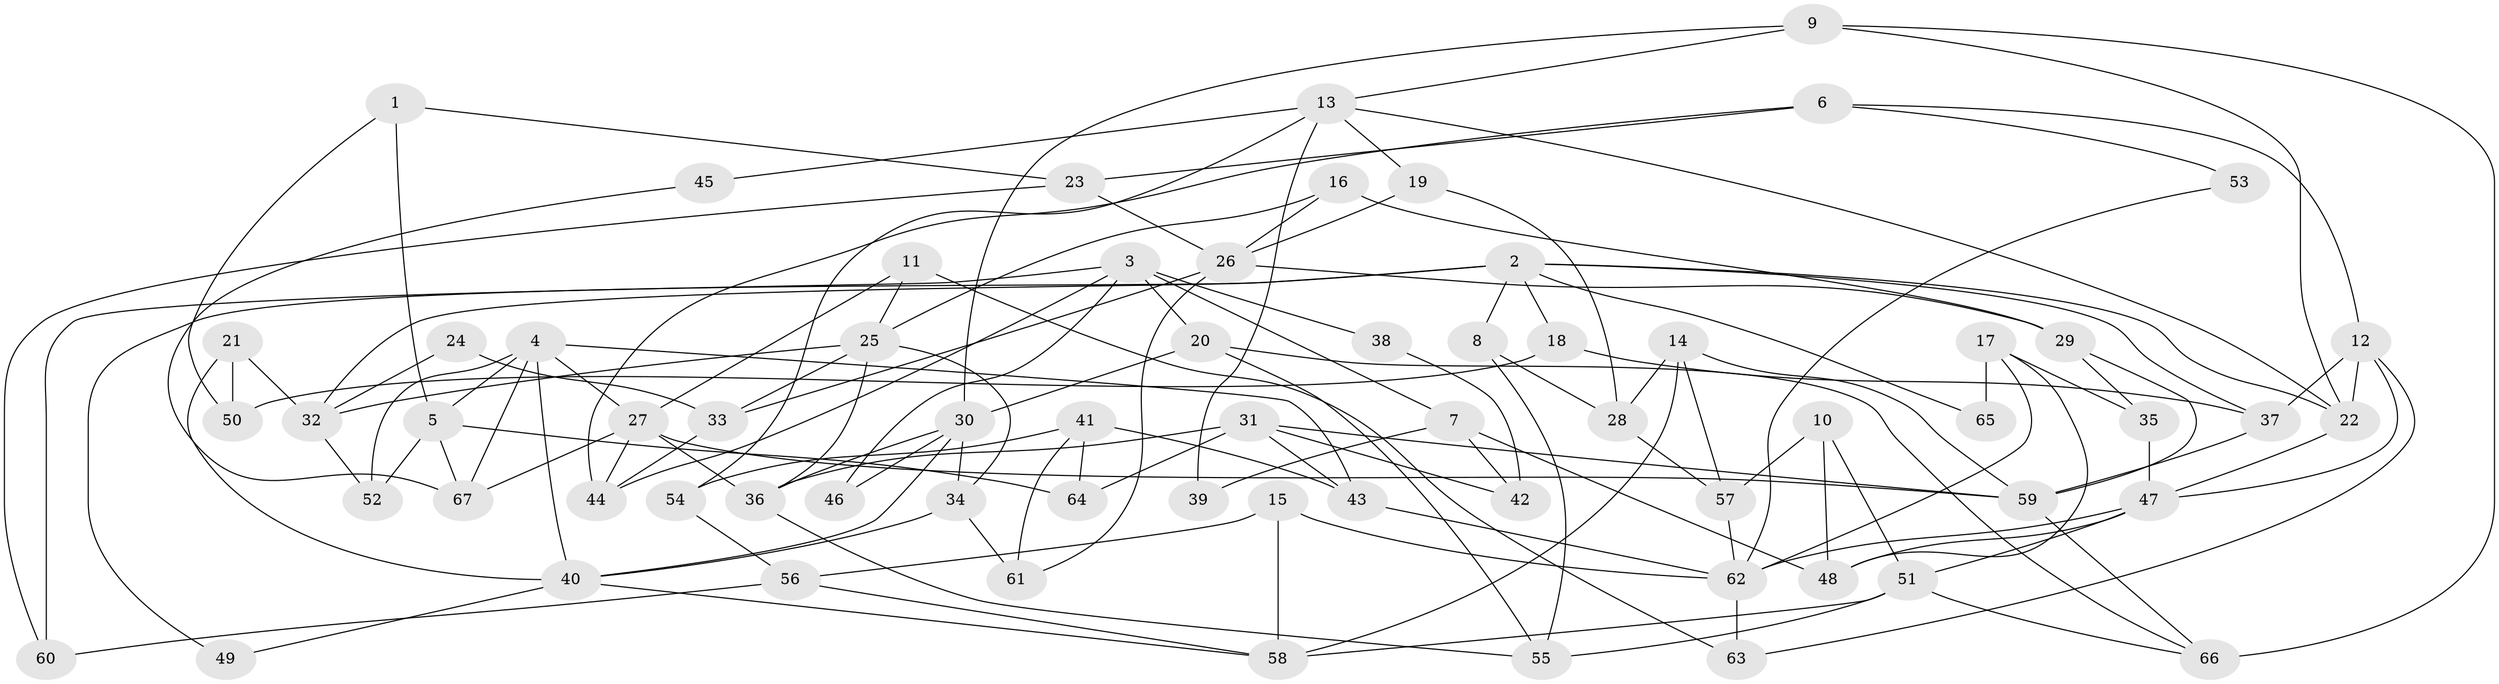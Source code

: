 // coarse degree distribution, {5: 0.23076923076923078, 7: 0.1794871794871795, 6: 0.20512820512820512, 8: 0.05128205128205128, 3: 0.05128205128205128, 4: 0.1282051282051282, 2: 0.15384615384615385}
// Generated by graph-tools (version 1.1) at 2025/52/02/27/25 19:52:02]
// undirected, 67 vertices, 134 edges
graph export_dot {
graph [start="1"]
  node [color=gray90,style=filled];
  1;
  2;
  3;
  4;
  5;
  6;
  7;
  8;
  9;
  10;
  11;
  12;
  13;
  14;
  15;
  16;
  17;
  18;
  19;
  20;
  21;
  22;
  23;
  24;
  25;
  26;
  27;
  28;
  29;
  30;
  31;
  32;
  33;
  34;
  35;
  36;
  37;
  38;
  39;
  40;
  41;
  42;
  43;
  44;
  45;
  46;
  47;
  48;
  49;
  50;
  51;
  52;
  53;
  54;
  55;
  56;
  57;
  58;
  59;
  60;
  61;
  62;
  63;
  64;
  65;
  66;
  67;
  1 -- 5;
  1 -- 50;
  1 -- 23;
  2 -- 22;
  2 -- 8;
  2 -- 18;
  2 -- 32;
  2 -- 37;
  2 -- 49;
  2 -- 65;
  3 -- 60;
  3 -- 20;
  3 -- 7;
  3 -- 38;
  3 -- 44;
  3 -- 46;
  4 -- 43;
  4 -- 52;
  4 -- 5;
  4 -- 27;
  4 -- 40;
  4 -- 67;
  5 -- 67;
  5 -- 52;
  5 -- 64;
  6 -- 12;
  6 -- 23;
  6 -- 44;
  6 -- 53;
  7 -- 48;
  7 -- 39;
  7 -- 42;
  8 -- 28;
  8 -- 55;
  9 -- 22;
  9 -- 30;
  9 -- 13;
  9 -- 66;
  10 -- 51;
  10 -- 48;
  10 -- 57;
  11 -- 25;
  11 -- 27;
  11 -- 63;
  12 -- 47;
  12 -- 37;
  12 -- 22;
  12 -- 63;
  13 -- 54;
  13 -- 19;
  13 -- 22;
  13 -- 39;
  13 -- 45;
  14 -- 57;
  14 -- 59;
  14 -- 28;
  14 -- 58;
  15 -- 62;
  15 -- 58;
  15 -- 56;
  16 -- 29;
  16 -- 25;
  16 -- 26;
  17 -- 35;
  17 -- 62;
  17 -- 48;
  17 -- 65;
  18 -- 37;
  18 -- 50;
  19 -- 26;
  19 -- 28;
  20 -- 55;
  20 -- 66;
  20 -- 30;
  21 -- 40;
  21 -- 32;
  21 -- 50;
  22 -- 47;
  23 -- 26;
  23 -- 60;
  24 -- 32;
  24 -- 33;
  25 -- 34;
  25 -- 36;
  25 -- 32;
  25 -- 33;
  26 -- 33;
  26 -- 29;
  26 -- 61;
  27 -- 44;
  27 -- 36;
  27 -- 59;
  27 -- 67;
  28 -- 57;
  29 -- 59;
  29 -- 35;
  30 -- 40;
  30 -- 34;
  30 -- 36;
  30 -- 46;
  31 -- 36;
  31 -- 43;
  31 -- 42;
  31 -- 59;
  31 -- 64;
  32 -- 52;
  33 -- 44;
  34 -- 40;
  34 -- 61;
  35 -- 47;
  36 -- 55;
  37 -- 59;
  38 -- 42;
  40 -- 58;
  40 -- 49;
  41 -- 64;
  41 -- 61;
  41 -- 43;
  41 -- 54;
  43 -- 62;
  45 -- 67;
  47 -- 62;
  47 -- 48;
  47 -- 51;
  51 -- 66;
  51 -- 55;
  51 -- 58;
  53 -- 62;
  54 -- 56;
  56 -- 58;
  56 -- 60;
  57 -- 62;
  59 -- 66;
  62 -- 63;
}
